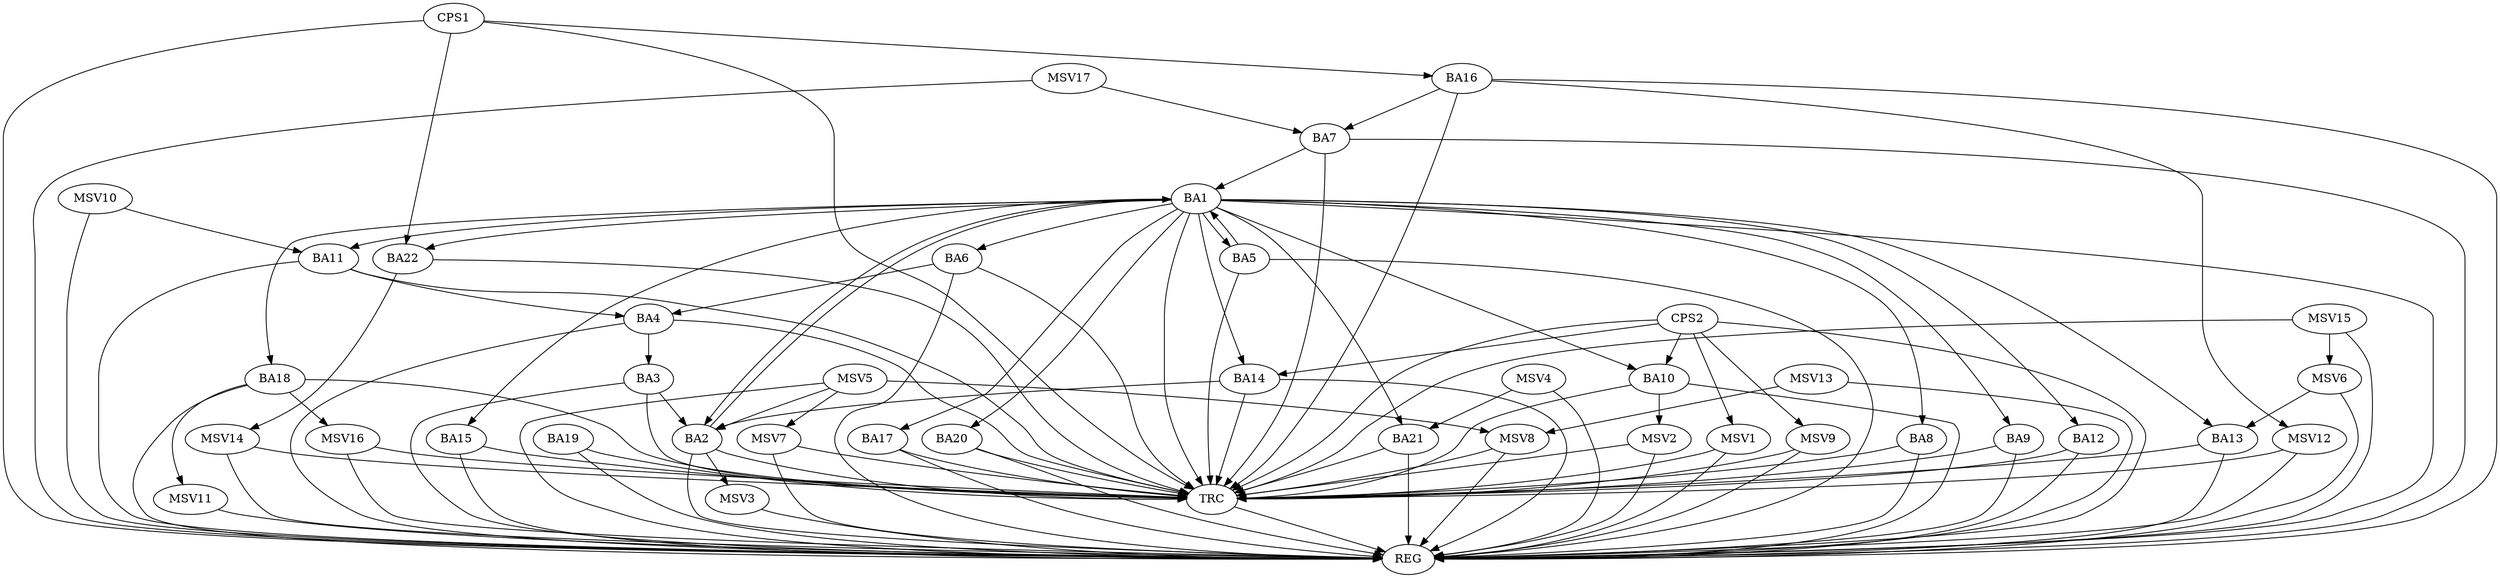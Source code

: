 strict digraph G {
  BA1 [ label="BA1" ];
  BA2 [ label="BA2" ];
  BA3 [ label="BA3" ];
  BA4 [ label="BA4" ];
  BA5 [ label="BA5" ];
  BA6 [ label="BA6" ];
  BA7 [ label="BA7" ];
  BA8 [ label="BA8" ];
  BA9 [ label="BA9" ];
  BA10 [ label="BA10" ];
  BA11 [ label="BA11" ];
  BA12 [ label="BA12" ];
  BA13 [ label="BA13" ];
  BA14 [ label="BA14" ];
  BA15 [ label="BA15" ];
  BA16 [ label="BA16" ];
  BA17 [ label="BA17" ];
  BA18 [ label="BA18" ];
  BA19 [ label="BA19" ];
  BA20 [ label="BA20" ];
  BA21 [ label="BA21" ];
  BA22 [ label="BA22" ];
  CPS1 [ label="CPS1" ];
  CPS2 [ label="CPS2" ];
  REG [ label="REG" ];
  TRC [ label="TRC" ];
  MSV1 [ label="MSV1" ];
  MSV2 [ label="MSV2" ];
  MSV3 [ label="MSV3" ];
  MSV4 [ label="MSV4" ];
  MSV5 [ label="MSV5" ];
  MSV6 [ label="MSV6" ];
  MSV7 [ label="MSV7" ];
  MSV8 [ label="MSV8" ];
  MSV9 [ label="MSV9" ];
  MSV10 [ label="MSV10" ];
  MSV11 [ label="MSV11" ];
  MSV12 [ label="MSV12" ];
  MSV13 [ label="MSV13" ];
  MSV14 [ label="MSV14" ];
  MSV15 [ label="MSV15" ];
  MSV16 [ label="MSV16" ];
  MSV17 [ label="MSV17" ];
  BA1 -> BA2;
  BA2 -> BA1;
  BA3 -> BA2;
  BA4 -> BA3;
  BA5 -> BA1;
  BA6 -> BA4;
  BA7 -> BA1;
  BA11 -> BA4;
  BA14 -> BA2;
  BA16 -> BA7;
  CPS1 -> BA22;
  CPS1 -> BA16;
  CPS2 -> BA14;
  CPS2 -> BA10;
  BA1 -> REG;
  BA2 -> REG;
  BA3 -> REG;
  BA4 -> REG;
  BA5 -> REG;
  BA6 -> REG;
  BA7 -> REG;
  BA8 -> REG;
  BA9 -> REG;
  BA10 -> REG;
  BA11 -> REG;
  BA12 -> REG;
  BA13 -> REG;
  BA14 -> REG;
  BA15 -> REG;
  BA16 -> REG;
  BA17 -> REG;
  BA18 -> REG;
  BA19 -> REG;
  BA20 -> REG;
  BA21 -> REG;
  CPS1 -> REG;
  CPS2 -> REG;
  BA1 -> TRC;
  BA2 -> TRC;
  BA3 -> TRC;
  BA4 -> TRC;
  BA5 -> TRC;
  BA6 -> TRC;
  BA7 -> TRC;
  BA8 -> TRC;
  BA9 -> TRC;
  BA10 -> TRC;
  BA11 -> TRC;
  BA12 -> TRC;
  BA13 -> TRC;
  BA14 -> TRC;
  BA15 -> TRC;
  BA16 -> TRC;
  BA17 -> TRC;
  BA18 -> TRC;
  BA19 -> TRC;
  BA20 -> TRC;
  BA21 -> TRC;
  BA22 -> TRC;
  CPS1 -> TRC;
  CPS2 -> TRC;
  TRC -> REG;
  BA1 -> BA22;
  BA1 -> BA6;
  BA1 -> BA21;
  BA1 -> BA15;
  BA1 -> BA17;
  BA1 -> BA10;
  BA1 -> BA11;
  BA1 -> BA13;
  BA1 -> BA5;
  BA1 -> BA9;
  BA1 -> BA14;
  BA1 -> BA20;
  BA1 -> BA18;
  BA1 -> BA12;
  BA1 -> BA8;
  CPS2 -> MSV1;
  MSV1 -> REG;
  MSV1 -> TRC;
  BA10 -> MSV2;
  MSV2 -> REG;
  MSV2 -> TRC;
  BA2 -> MSV3;
  MSV3 -> REG;
  MSV4 -> BA21;
  MSV4 -> REG;
  MSV5 -> BA2;
  MSV5 -> REG;
  MSV6 -> BA13;
  MSV6 -> REG;
  MSV5 -> MSV7;
  MSV7 -> REG;
  MSV7 -> TRC;
  MSV5 -> MSV8;
  MSV8 -> REG;
  MSV8 -> TRC;
  CPS2 -> MSV9;
  MSV9 -> REG;
  MSV9 -> TRC;
  MSV10 -> BA11;
  MSV10 -> REG;
  BA18 -> MSV11;
  MSV11 -> REG;
  BA16 -> MSV12;
  MSV12 -> REG;
  MSV12 -> TRC;
  MSV13 -> MSV8;
  MSV13 -> REG;
  BA22 -> MSV14;
  MSV14 -> REG;
  MSV14 -> TRC;
  MSV15 -> MSV6;
  MSV15 -> REG;
  MSV15 -> TRC;
  BA18 -> MSV16;
  MSV16 -> REG;
  MSV16 -> TRC;
  MSV17 -> BA7;
  MSV17 -> REG;
}

